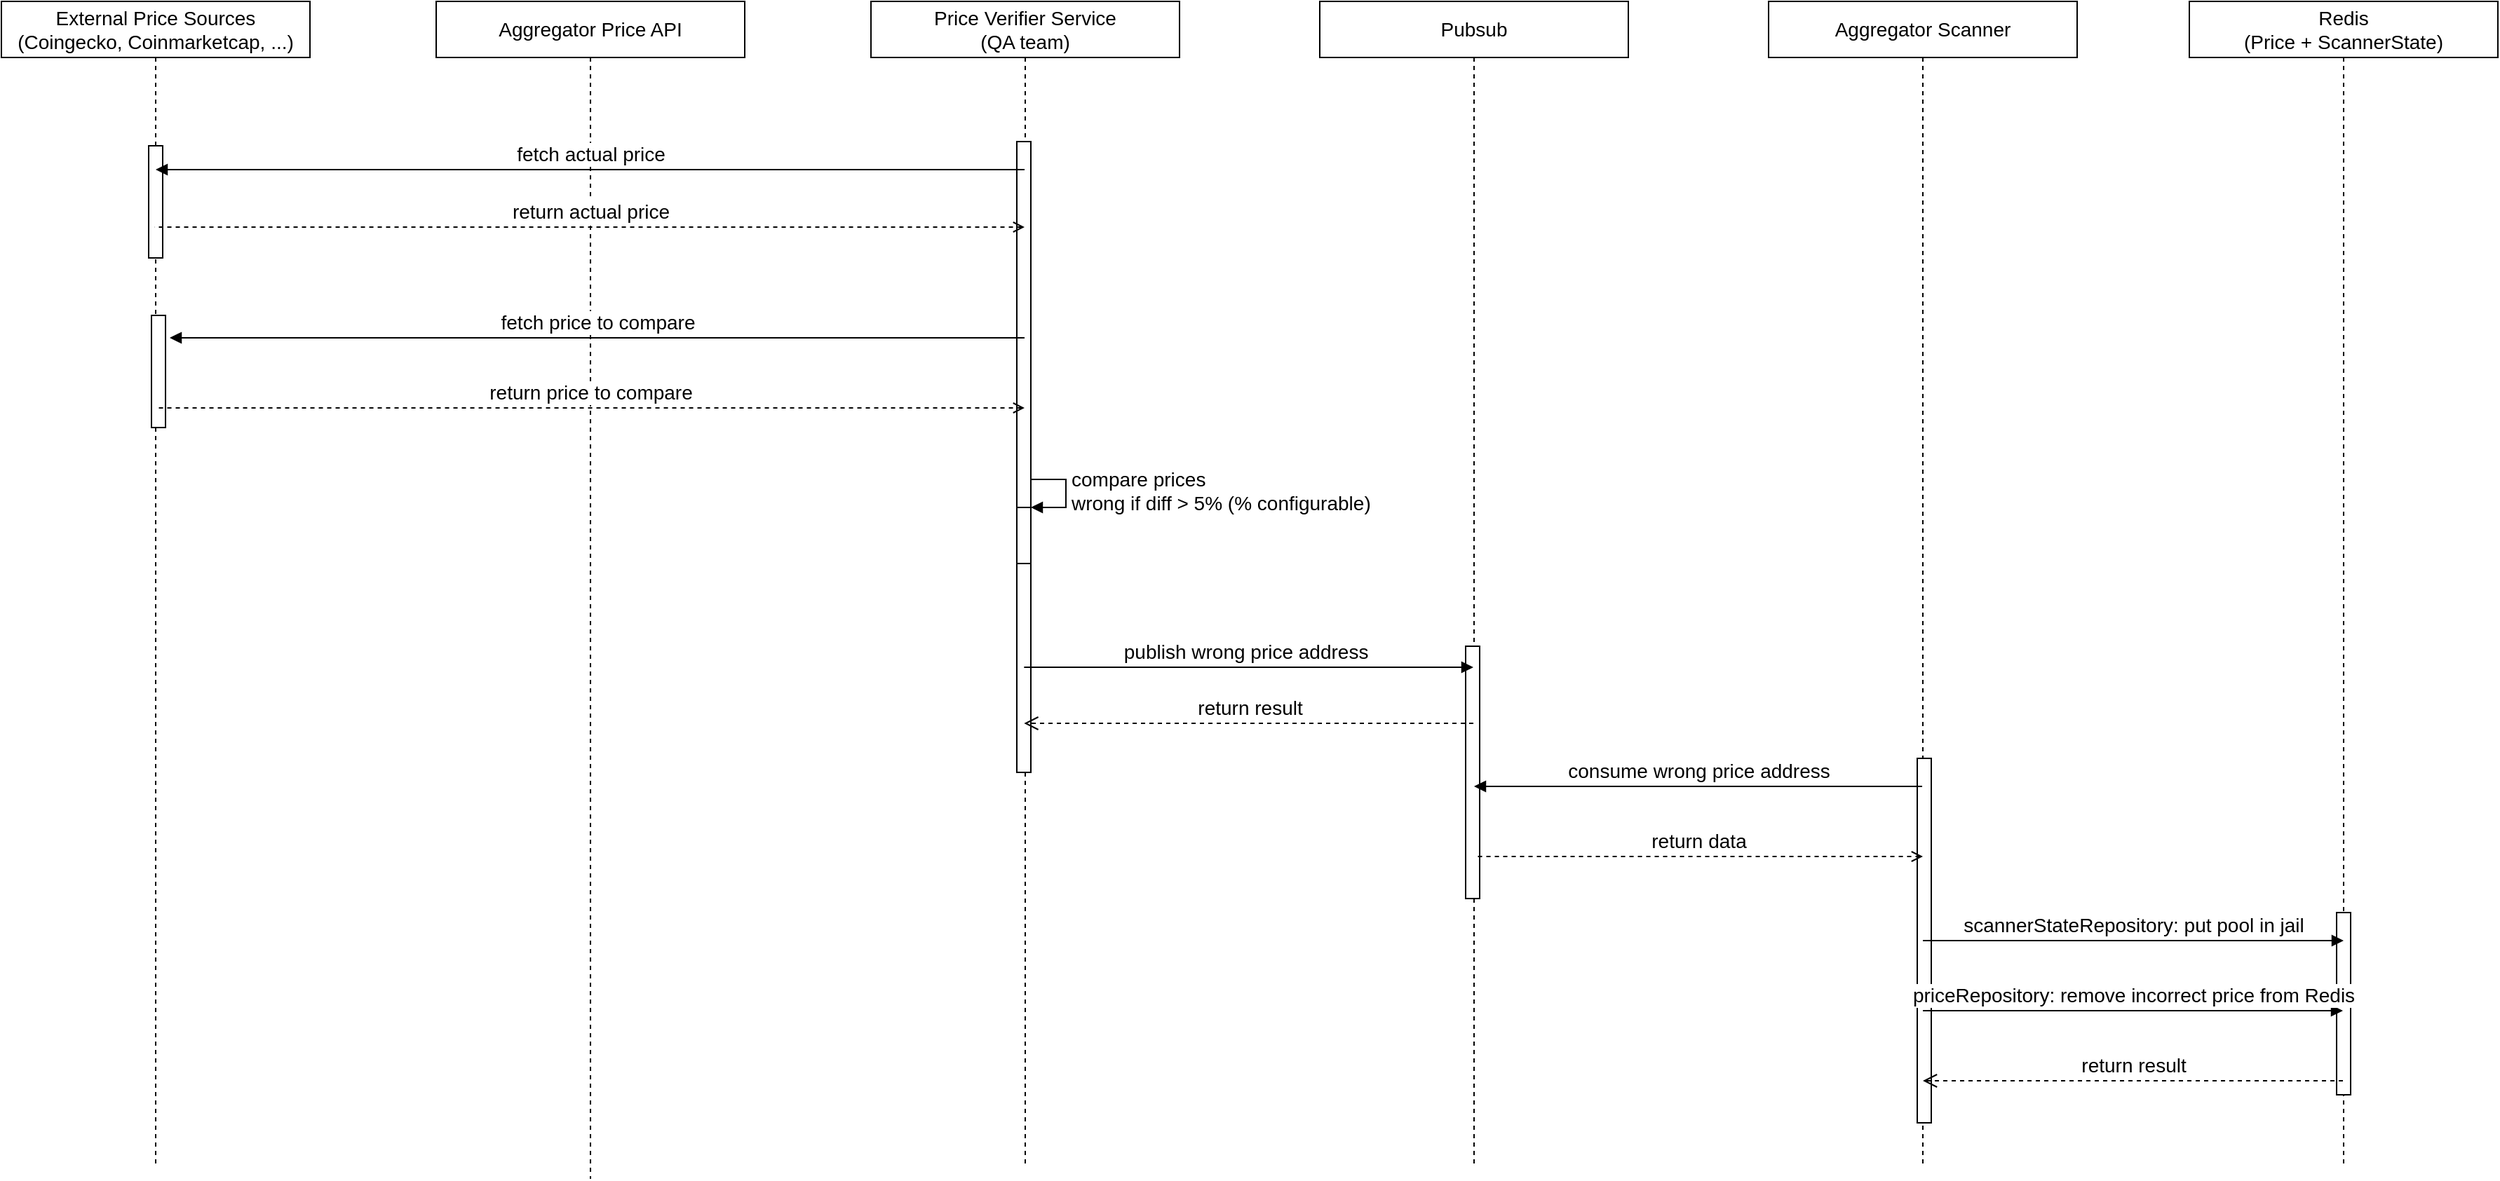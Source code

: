<mxfile version="20.0.4" type="github">
  <diagram id="fBnEGWteE_EYiu45RMMV" name="Page-1">
    <mxGraphModel dx="1901" dy="917" grid="1" gridSize="10" guides="1" tooltips="1" connect="1" arrows="1" fold="1" page="1" pageScale="1" pageWidth="850" pageHeight="1100" math="0" shadow="0">
      <root>
        <mxCell id="0" />
        <mxCell id="1" parent="0" />
        <mxCell id="BZiZh0U0V_w1IyX-0qlY-1" value="External Price Sources&lt;br style=&quot;font-size: 14px;&quot;&gt;(Coingecko, Coinmarketcap, ...)" style="shape=umlLifeline;perimeter=lifelinePerimeter;whiteSpace=wrap;html=1;container=1;collapsible=0;recursiveResize=0;outlineConnect=0;fontSize=14;" vertex="1" parent="1">
          <mxGeometry x="60" y="40" width="220" height="830" as="geometry" />
        </mxCell>
        <mxCell id="BZiZh0U0V_w1IyX-0qlY-24" value="" style="html=1;points=[];perimeter=orthogonalPerimeter;fontSize=14;" vertex="1" parent="BZiZh0U0V_w1IyX-0qlY-1">
          <mxGeometry x="105" y="103" width="10" height="80" as="geometry" />
        </mxCell>
        <mxCell id="BZiZh0U0V_w1IyX-0qlY-25" value="" style="html=1;points=[];perimeter=orthogonalPerimeter;fontSize=14;" vertex="1" parent="BZiZh0U0V_w1IyX-0qlY-1">
          <mxGeometry x="107" y="224" width="10" height="80" as="geometry" />
        </mxCell>
        <mxCell id="BZiZh0U0V_w1IyX-0qlY-2" value="Aggregator Price API" style="shape=umlLifeline;perimeter=lifelinePerimeter;whiteSpace=wrap;html=1;container=1;collapsible=0;recursiveResize=0;outlineConnect=0;fontSize=14;" vertex="1" parent="1">
          <mxGeometry x="370" y="40" width="220" height="840" as="geometry" />
        </mxCell>
        <mxCell id="BZiZh0U0V_w1IyX-0qlY-3" value="Price Verifier Service&lt;br style=&quot;font-size: 14px;&quot;&gt;(QA team)" style="shape=umlLifeline;perimeter=lifelinePerimeter;whiteSpace=wrap;html=1;container=1;collapsible=0;recursiveResize=0;outlineConnect=0;fontSize=14;" vertex="1" parent="1">
          <mxGeometry x="680" y="40" width="220" height="830" as="geometry" />
        </mxCell>
        <mxCell id="BZiZh0U0V_w1IyX-0qlY-12" value="compare prices&lt;br style=&quot;font-size: 14px;&quot;&gt;wrong if diff &amp;gt; 5% (% configurable)" style="edgeStyle=orthogonalEdgeStyle;html=1;align=left;spacingLeft=2;endArrow=block;rounded=0;entryX=1;entryY=0;fontSize=14;" edge="1" target="BZiZh0U0V_w1IyX-0qlY-11" parent="BZiZh0U0V_w1IyX-0qlY-3">
          <mxGeometry relative="1" as="geometry">
            <mxPoint x="109" y="341" as="sourcePoint" />
            <Array as="points">
              <mxPoint x="139" y="341" />
            </Array>
          </mxGeometry>
        </mxCell>
        <mxCell id="BZiZh0U0V_w1IyX-0qlY-22" value="" style="html=1;points=[];perimeter=orthogonalPerimeter;fontSize=14;" vertex="1" parent="BZiZh0U0V_w1IyX-0qlY-3">
          <mxGeometry x="104" y="100" width="10" height="450" as="geometry" />
        </mxCell>
        <mxCell id="BZiZh0U0V_w1IyX-0qlY-11" value="" style="html=1;points=[];perimeter=orthogonalPerimeter;fontSize=14;" vertex="1" parent="BZiZh0U0V_w1IyX-0qlY-3">
          <mxGeometry x="104" y="361" width="10" height="40" as="geometry" />
        </mxCell>
        <mxCell id="BZiZh0U0V_w1IyX-0qlY-4" value="Pubsub" style="shape=umlLifeline;perimeter=lifelinePerimeter;whiteSpace=wrap;html=1;container=1;collapsible=0;recursiveResize=0;outlineConnect=0;fontSize=14;" vertex="1" parent="1">
          <mxGeometry x="1000" y="40" width="220" height="830" as="geometry" />
        </mxCell>
        <mxCell id="BZiZh0U0V_w1IyX-0qlY-26" value="" style="html=1;points=[];perimeter=orthogonalPerimeter;fontSize=14;" vertex="1" parent="BZiZh0U0V_w1IyX-0qlY-4">
          <mxGeometry x="104" y="460" width="10" height="180" as="geometry" />
        </mxCell>
        <mxCell id="BZiZh0U0V_w1IyX-0qlY-5" value="Aggregator Scanner" style="shape=umlLifeline;perimeter=lifelinePerimeter;whiteSpace=wrap;html=1;container=1;collapsible=0;recursiveResize=0;outlineConnect=0;fontSize=14;" vertex="1" parent="1">
          <mxGeometry x="1320" y="40" width="220" height="830" as="geometry" />
        </mxCell>
        <mxCell id="BZiZh0U0V_w1IyX-0qlY-27" value="" style="html=1;points=[];perimeter=orthogonalPerimeter;fontSize=14;" vertex="1" parent="BZiZh0U0V_w1IyX-0qlY-5">
          <mxGeometry x="106" y="540" width="10" height="260" as="geometry" />
        </mxCell>
        <mxCell id="BZiZh0U0V_w1IyX-0qlY-16" value="consume wrong price address" style="html=1;verticalAlign=bottom;endArrow=none;rounded=0;fontSize=14;endFill=0;startArrow=block;startFill=1;" edge="1" parent="BZiZh0U0V_w1IyX-0qlY-5" target="BZiZh0U0V_w1IyX-0qlY-5">
          <mxGeometry width="80" relative="1" as="geometry">
            <mxPoint x="-210.003" y="560" as="sourcePoint" />
            <mxPoint x="410.33" y="560" as="targetPoint" />
          </mxGeometry>
        </mxCell>
        <mxCell id="BZiZh0U0V_w1IyX-0qlY-17" value="return data" style="html=1;verticalAlign=bottom;endArrow=none;dashed=1;endSize=8;rounded=0;fontSize=14;startArrow=open;startFill=0;endFill=0;" edge="1" parent="BZiZh0U0V_w1IyX-0qlY-5" target="BZiZh0U0V_w1IyX-0qlY-4">
          <mxGeometry relative="1" as="geometry">
            <mxPoint x="110" y="610" as="sourcePoint" />
            <mxPoint x="-200.163" y="610" as="targetPoint" />
          </mxGeometry>
        </mxCell>
        <mxCell id="BZiZh0U0V_w1IyX-0qlY-6" value="Redis&lt;br style=&quot;font-size: 14px;&quot;&gt;(Price + ScannerState)" style="shape=umlLifeline;perimeter=lifelinePerimeter;whiteSpace=wrap;html=1;container=1;collapsible=0;recursiveResize=0;outlineConnect=0;fontSize=14;" vertex="1" parent="1">
          <mxGeometry x="1620" y="40" width="220" height="830" as="geometry" />
        </mxCell>
        <mxCell id="BZiZh0U0V_w1IyX-0qlY-28" value="" style="html=1;points=[];perimeter=orthogonalPerimeter;fontSize=14;" vertex="1" parent="BZiZh0U0V_w1IyX-0qlY-6">
          <mxGeometry x="105" y="650" width="10" height="130" as="geometry" />
        </mxCell>
        <mxCell id="BZiZh0U0V_w1IyX-0qlY-18" value="scannerStateRepository: put pool in jail" style="html=1;verticalAlign=bottom;endArrow=block;rounded=0;fontSize=14;" edge="1" parent="BZiZh0U0V_w1IyX-0qlY-6" source="BZiZh0U0V_w1IyX-0qlY-5">
          <mxGeometry width="80" relative="1" as="geometry">
            <mxPoint x="-190.003" y="670" as="sourcePoint" />
            <mxPoint x="110" y="670" as="targetPoint" />
          </mxGeometry>
        </mxCell>
        <mxCell id="BZiZh0U0V_w1IyX-0qlY-20" value="priceRepository: remove incorrect price from Redis" style="html=1;verticalAlign=bottom;endArrow=block;rounded=0;fontSize=14;" edge="1" parent="BZiZh0U0V_w1IyX-0qlY-6" target="BZiZh0U0V_w1IyX-0qlY-6">
          <mxGeometry width="80" relative="1" as="geometry">
            <mxPoint x="-190" y="720" as="sourcePoint" />
            <mxPoint x="99" y="720" as="targetPoint" />
          </mxGeometry>
        </mxCell>
        <mxCell id="BZiZh0U0V_w1IyX-0qlY-7" value="fetch price to compare" style="html=1;verticalAlign=bottom;endArrow=none;rounded=0;fontSize=14;endFill=0;startArrow=block;startFill=1;" edge="1" parent="1">
          <mxGeometry width="80" relative="1" as="geometry">
            <mxPoint x="180" y="280" as="sourcePoint" />
            <mxPoint x="789.5" y="280" as="targetPoint" />
          </mxGeometry>
        </mxCell>
        <mxCell id="BZiZh0U0V_w1IyX-0qlY-8" value="fetch actual price" style="html=1;verticalAlign=bottom;endArrow=none;rounded=0;fontSize=14;endFill=0;startArrow=block;startFill=1;" edge="1" parent="1" target="BZiZh0U0V_w1IyX-0qlY-3">
          <mxGeometry width="80" relative="1" as="geometry">
            <mxPoint x="170" y="160" as="sourcePoint" />
            <mxPoint x="765" y="160" as="targetPoint" />
          </mxGeometry>
        </mxCell>
        <mxCell id="BZiZh0U0V_w1IyX-0qlY-9" value="return actual price" style="html=1;verticalAlign=bottom;endArrow=none;dashed=1;endSize=8;rounded=0;fontSize=14;startArrow=open;startFill=0;endFill=0;" edge="1" parent="1">
          <mxGeometry relative="1" as="geometry">
            <mxPoint x="789.5" y="201" as="sourcePoint" />
            <mxPoint x="169.167" y="201" as="targetPoint" />
          </mxGeometry>
        </mxCell>
        <mxCell id="BZiZh0U0V_w1IyX-0qlY-10" value="return price to compare" style="html=1;verticalAlign=bottom;endArrow=none;dashed=1;endSize=8;rounded=0;fontSize=14;startArrow=open;startFill=0;endFill=0;" edge="1" parent="1" source="BZiZh0U0V_w1IyX-0qlY-3">
          <mxGeometry relative="1" as="geometry">
            <mxPoint x="770.33" y="330" as="sourcePoint" />
            <mxPoint x="170" y="330" as="targetPoint" />
          </mxGeometry>
        </mxCell>
        <mxCell id="BZiZh0U0V_w1IyX-0qlY-14" value="publish wrong price address&amp;nbsp;" style="html=1;verticalAlign=bottom;endArrow=block;rounded=0;fontSize=14;" edge="1" parent="1">
          <mxGeometry width="80" relative="1" as="geometry">
            <mxPoint x="789.167" y="515" as="sourcePoint" />
            <mxPoint x="1109.5" y="515" as="targetPoint" />
          </mxGeometry>
        </mxCell>
        <mxCell id="BZiZh0U0V_w1IyX-0qlY-15" value="return result" style="html=1;verticalAlign=bottom;endArrow=open;dashed=1;endSize=8;rounded=0;fontSize=14;" edge="1" parent="1">
          <mxGeometry relative="1" as="geometry">
            <mxPoint x="1109.5" y="555" as="sourcePoint" />
            <mxPoint x="789.167" y="555" as="targetPoint" />
          </mxGeometry>
        </mxCell>
        <mxCell id="BZiZh0U0V_w1IyX-0qlY-21" value="return result" style="html=1;verticalAlign=bottom;endArrow=open;dashed=1;endSize=8;rounded=0;fontSize=14;" edge="1" parent="1" source="BZiZh0U0V_w1IyX-0qlY-6">
          <mxGeometry relative="1" as="geometry">
            <mxPoint x="1690.33" y="810" as="sourcePoint" />
            <mxPoint x="1430" y="810" as="targetPoint" />
          </mxGeometry>
        </mxCell>
      </root>
    </mxGraphModel>
  </diagram>
</mxfile>
